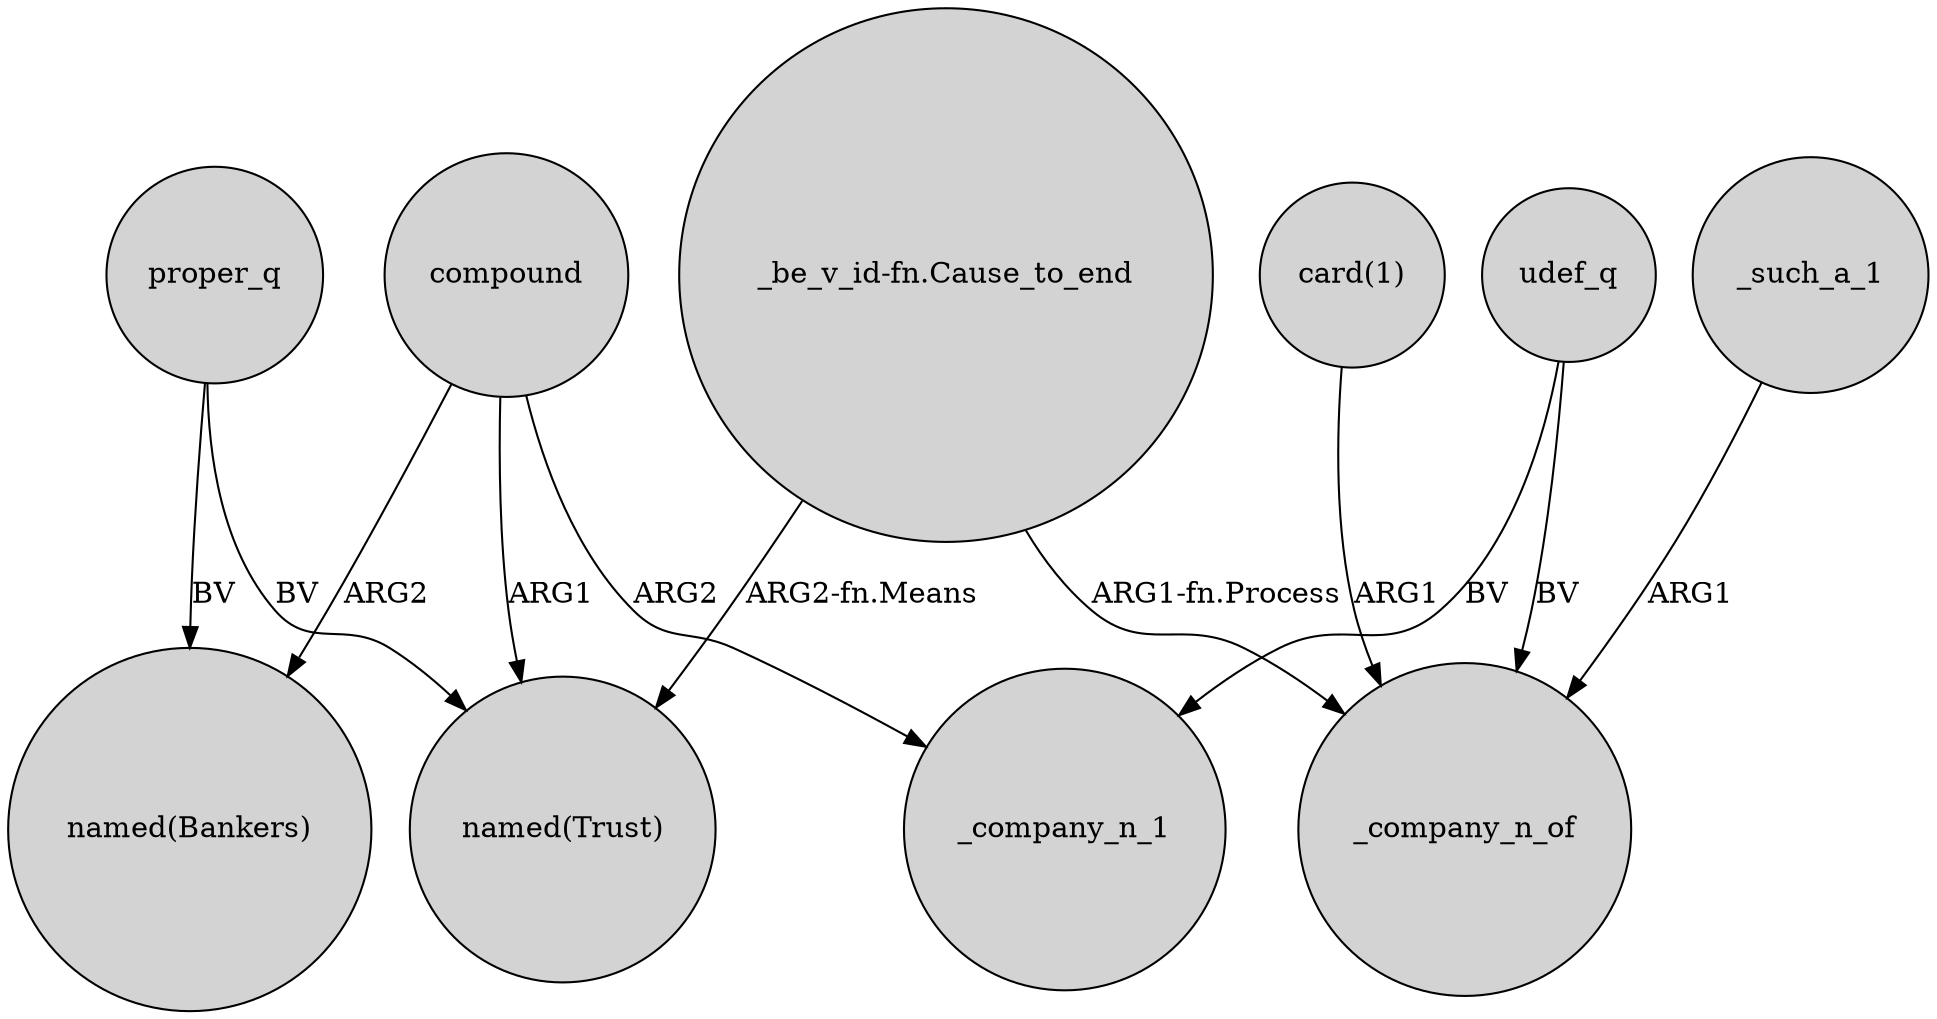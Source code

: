 digraph {
	node [shape=circle style=filled]
	"_be_v_id-fn.Cause_to_end" -> "named(Trust)" [label="ARG2-fn.Means"]
	_such_a_1 -> _company_n_of [label=ARG1]
	proper_q -> "named(Trust)" [label=BV]
	udef_q -> _company_n_of [label=BV]
	compound -> "named(Bankers)" [label=ARG2]
	compound -> _company_n_1 [label=ARG2]
	"card(1)" -> _company_n_of [label=ARG1]
	compound -> "named(Trust)" [label=ARG1]
	udef_q -> _company_n_1 [label=BV]
	proper_q -> "named(Bankers)" [label=BV]
	"_be_v_id-fn.Cause_to_end" -> _company_n_of [label="ARG1-fn.Process"]
}

